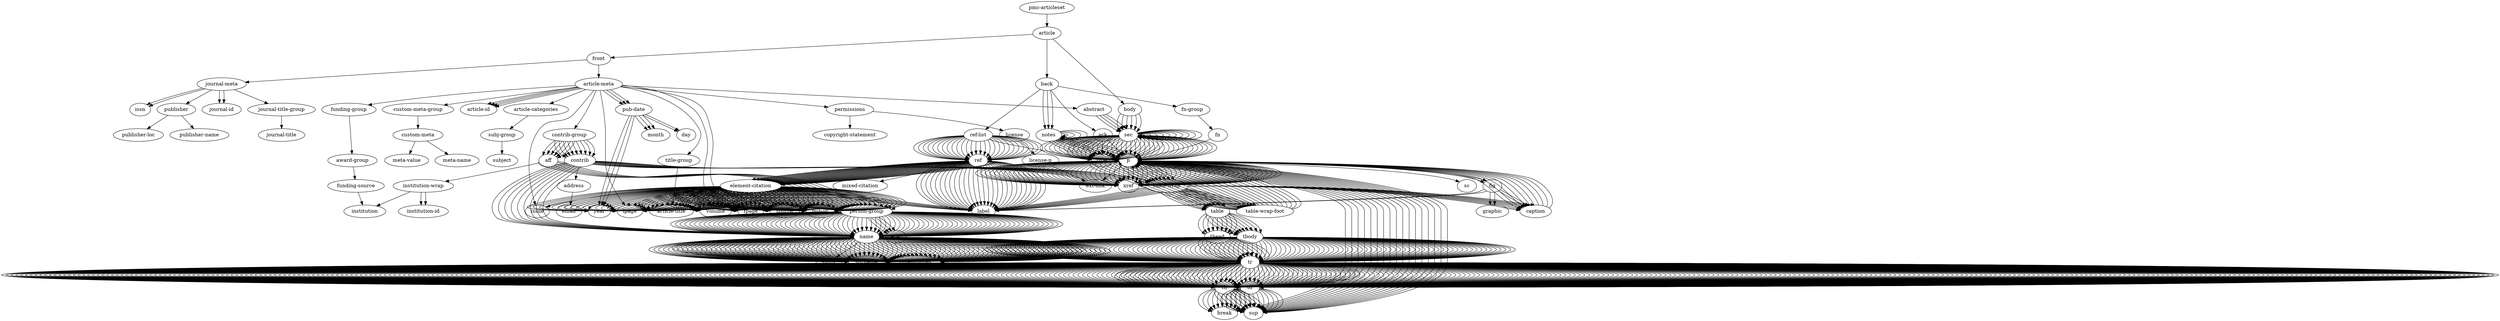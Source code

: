 digraph {
	"pmc-articleset" [label="pmc-articleset"]
	"pmc-articleset" -> article
	article [label=article]
	article -> front
	front [label=front]
	front -> "journal-meta"
	"journal-meta" [label="journal-meta"]
	"journal-meta" -> "journal-id"
	"journal-id" [label="journal-id"]
	"journal-meta" -> "journal-id"
	"journal-id" [label="journal-id"]
	"journal-meta" -> "journal-title-group"
	"journal-title-group" [label="journal-title-group"]
	"journal-title-group" -> "journal-title"
	"journal-title" [label="journal-title"]
	"journal-meta" -> issn
	issn [label=issn]
	"journal-meta" -> issn
	issn [label=issn]
	"journal-meta" -> publisher
	publisher [label=publisher]
	publisher -> "publisher-name"
	"publisher-name" [label="publisher-name"]
	publisher -> "publisher-loc"
	"publisher-loc" [label="publisher-loc"]
	front -> "article-meta"
	"article-meta" [label="article-meta"]
	"article-meta" -> "article-id"
	"article-id" [label="article-id"]
	"article-meta" -> "article-id"
	"article-id" [label="article-id"]
	"article-meta" -> "article-id"
	"article-id" [label="article-id"]
	"article-meta" -> "article-id"
	"article-id" [label="article-id"]
	"article-meta" -> "article-categories"
	"article-categories" [label="article-categories"]
	"article-categories" -> "subj-group"
	"subj-group" [label="subj-group"]
	"subj-group" -> subject
	subject [label=subject]
	"article-meta" -> "title-group"
	"title-group" [label="title-group"]
	"title-group" -> "article-title"
	"article-title" [label="article-title"]
	"article-meta" -> "contrib-group"
	"contrib-group" [label="contrib-group"]
	"contrib-group" -> contrib
	contrib [label=contrib]
	contrib -> name
	name [label=name]
	name -> surname
	surname [label=surname]
	name -> "given-names"
	"given-names" [label="given-names"]
	contrib -> address
	address [label=address]
	address -> email
	email [label=email]
	contrib -> xref
	xref [label=xref]
	contrib -> xref
	xref [label=xref]
	"contrib-group" -> contrib
	contrib [label=contrib]
	contrib -> name
	name [label=name]
	name -> surname
	surname [label=surname]
	name -> "given-names"
	"given-names" [label="given-names"]
	contrib -> xref
	xref [label=xref]
	"contrib-group" -> contrib
	contrib [label=contrib]
	contrib -> name
	name [label=name]
	name -> surname
	surname [label=surname]
	name -> "given-names"
	"given-names" [label="given-names"]
	contrib -> xref
	xref [label=xref]
	"contrib-group" -> contrib
	contrib [label=contrib]
	contrib -> name
	name [label=name]
	name -> surname
	surname [label=surname]
	name -> "given-names"
	"given-names" [label="given-names"]
	contrib -> xref
	xref [label=xref]
	"contrib-group" -> contrib
	contrib [label=contrib]
	contrib -> name
	name [label=name]
	name -> surname
	surname [label=surname]
	name -> "given-names"
	"given-names" [label="given-names"]
	contrib -> xref
	xref [label=xref]
	"contrib-group" -> contrib
	contrib [label=contrib]
	contrib -> name
	name [label=name]
	name -> surname
	surname [label=surname]
	name -> "given-names"
	"given-names" [label="given-names"]
	contrib -> xref
	xref [label=xref]
	"contrib-group" -> contrib
	contrib [label=contrib]
	contrib -> name
	name [label=name]
	name -> surname
	surname [label=surname]
	name -> "given-names"
	"given-names" [label="given-names"]
	contrib -> xref
	xref [label=xref]
	"contrib-group" -> contrib
	contrib [label=contrib]
	contrib -> name
	name [label=name]
	name -> surname
	surname [label=surname]
	name -> "given-names"
	"given-names" [label="given-names"]
	contrib -> xref
	xref [label=xref]
	"contrib-group" -> contrib
	contrib [label=contrib]
	contrib -> name
	name [label=name]
	name -> surname
	surname [label=surname]
	name -> "given-names"
	"given-names" [label="given-names"]
	contrib -> xref
	xref [label=xref]
	"contrib-group" -> aff
	aff [label=aff]
	aff -> label
	label [label=label]
	"contrib-group" -> aff
	aff [label=aff]
	aff -> label
	label [label=label]
	"contrib-group" -> aff
	aff [label=aff]
	aff -> label
	label [label=label]
	"contrib-group" -> aff
	aff [label=aff]
	aff -> label
	label [label=label]
	aff -> "institution-wrap"
	"institution-wrap" [label="institution-wrap"]
	"institution-wrap" -> "institution-id"
	"institution-id" [label="institution-id"]
	"institution-wrap" -> "institution-id"
	"institution-id" [label="institution-id"]
	"institution-wrap" -> institution
	institution [label=institution]
	"contrib-group" -> aff
	aff [label=aff]
	aff -> label
	label [label=label]
	"contrib-group" -> aff
	aff [label=aff]
	aff -> label
	label [label=label]
	"article-meta" -> "pub-date"
	"pub-date" [label="pub-date"]
	"pub-date" -> day
	day [label=day]
	"pub-date" -> month
	month [label=month]
	"pub-date" -> year
	year [label=year]
	"article-meta" -> "pub-date"
	"pub-date" [label="pub-date"]
	"pub-date" -> day
	day [label=day]
	"pub-date" -> month
	month [label=month]
	"pub-date" -> year
	year [label=year]
	"article-meta" -> "pub-date"
	"pub-date" [label="pub-date"]
	"pub-date" -> month
	month [label=month]
	"pub-date" -> year
	year [label=year]
	"article-meta" -> volume
	volume [label=volume]
	"article-meta" -> issue
	issue [label=issue]
	"article-meta" -> fpage
	fpage [label=fpage]
	"article-meta" -> lpage
	lpage [label=lpage]
	"article-meta" -> permissions
	permissions [label=permissions]
	permissions -> "copyright-statement"
	"copyright-statement" [label="copyright-statement"]
	permissions -> license
	license [label=license]
	license -> "license-p"
	"license-p" [label="license-p"]
	"license-p" -> "ext-link"
	"ext-link" [label="ext-link"]
	"article-meta" -> abstract
	abstract [label=abstract]
	abstract -> sec
	sec [label=sec]
	sec -> title
	title [label=title]
	sec -> p
	p [label=p]
	abstract -> sec
	sec [label=sec]
	sec -> title
	title [label=title]
	sec -> p
	p [label=p]
	abstract -> sec
	sec [label=sec]
	sec -> title
	title [label=title]
	sec -> p
	p [label=p]
	abstract -> sec
	sec [label=sec]
	sec -> title
	title [label=title]
	sec -> p
	p [label=p]
	"article-meta" -> "funding-group"
	"funding-group" [label="funding-group"]
	"funding-group" -> "award-group"
	"award-group" [label="award-group"]
	"award-group" -> "funding-source"
	"funding-source" [label="funding-source"]
	"funding-source" -> institution
	institution [label=institution]
	"article-meta" -> "custom-meta-group"
	"custom-meta-group" [label="custom-meta-group"]
	"custom-meta-group" -> "custom-meta"
	"custom-meta" [label="custom-meta"]
	"custom-meta" -> "meta-name"
	"meta-name" [label="meta-name"]
	"custom-meta" -> "meta-value"
	"meta-value" [label="meta-value"]
	article -> body
	body [label=body]
	body -> sec
	sec [label=sec]
	sec -> title
	title [label=title]
	sec -> p
	p [label=p]
	p -> "table-wrap"
	"table-wrap" [label="table-wrap"]
	"table-wrap" -> table
	table [label=table]
	table -> tbody
	tbody [label=tbody]
	tbody -> tr
	tr [label=tr]
	tr -> td
	td [label=td]
	tbody -> tr
	tr [label=tr]
	tr -> td
	td [label=td]
	tbody -> tr
	tr [label=tr]
	tr -> td
	td [label=td]
	body -> sec
	sec [label=sec]
	sec -> title
	title [label=title]
	sec -> p
	p [label=p]
	p -> xref
	xref [label=xref]
	p -> xref
	xref [label=xref]
	p -> xref
	xref [label=xref]
	p -> xref
	xref [label=xref]
	p -> xref
	xref [label=xref]
	p -> sc
	sc [label=sc]
	p -> xref
	xref [label=xref]
	p -> xref
	xref [label=xref]
	p -> xref
	xref [label=xref]
	p -> xref
	xref [label=xref]
	p -> xref
	xref [label=xref]
	p -> xref
	xref [label=xref]
	sec -> p
	p [label=p]
	p -> xref
	xref [label=xref]
	p -> xref
	xref [label=xref]
	p -> xref
	xref [label=xref]
	p -> xref
	xref [label=xref]
	p -> xref
	xref [label=xref]
	p -> xref
	xref [label=xref]
	p -> xref
	xref [label=xref]
	p -> xref
	xref [label=xref]
	p -> xref
	xref [label=xref]
	sec -> p
	p [label=p]
	p -> xref
	xref [label=xref]
	p -> xref
	xref [label=xref]
	body -> sec
	sec [label=sec]
	sec -> title
	title [label=title]
	sec -> sec
	sec [label=sec]
	sec -> title
	title [label=title]
	sec -> p
	p [label=p]
	sec -> p
	p [label=p]
	p -> sup
	sup [label=sup]
	sec -> p
	p [label=p]
	sec -> sec
	sec [label=sec]
	sec -> title
	title [label=title]
	sec -> p
	p [label=p]
	p -> xref
	xref [label=xref]
	sec -> p
	p [label=p]
	p -> xref
	xref [label=xref]
	sec -> p
	p [label=p]
	p -> xref
	xref [label=xref]
	sec -> p
	p [label=p]
	sec -> p
	p [label=p]
	p -> xref
	xref [label=xref]
	sec -> sec
	sec [label=sec]
	sec -> title
	title [label=title]
	sec -> p
	p [label=p]
	p -> sup
	sup [label=sup]
	p -> sup
	sup [label=sup]
	p -> sup
	sup [label=sup]
	p -> sup
	sup [label=sup]
	p -> sup
	sup [label=sup]
	p -> sup
	sup [label=sup]
	sec -> sec
	sec [label=sec]
	sec -> title
	title [label=title]
	sec -> p
	p [label=p]
	sec -> p
	p [label=p]
	sec -> p
	p [label=p]
	sec -> p
	p [label=p]
	body -> sec
	sec [label=sec]
	sec -> title
	title [label=title]
	sec -> sec
	sec [label=sec]
	sec -> title
	title [label=title]
	sec -> p
	p [label=p]
	p -> xref
	xref [label=xref]
	p -> "table-wrap"
	"table-wrap" [label="table-wrap"]
	"table-wrap" -> label
	label [label=label]
	"table-wrap" -> caption
	caption [label=caption]
	caption -> p
	p [label=p]
	"table-wrap" -> table
	table [label=table]
	table -> thead
	thead [label=thead]
	thead -> tr
	tr [label=tr]
	tr -> th
	th [label=th]
	tr -> th
	th [label=th]
	tr -> th
	th [label=th]
	tr -> th
	th [label=th]
	table -> tbody
	tbody [label=tbody]
	tbody -> tr
	tr [label=tr]
	tr -> td
	td [label=td]
	tr -> td
	td [label=td]
	tr -> td
	td [label=td]
	tr -> td
	td [label=td]
	tbody -> tr
	tr [label=tr]
	tr -> td
	td [label=td]
	tr -> td
	td [label=td]
	tr -> td
	td [label=td]
	tr -> td
	td [label=td]
	tbody -> tr
	tr [label=tr]
	tr -> td
	td [label=td]
	tr -> td
	td [label=td]
	tr -> td
	td [label=td]
	tr -> td
	td [label=td]
	tbody -> tr
	tr [label=tr]
	tr -> td
	td [label=td]
	tr -> td
	td [label=td]
	tr -> td
	td [label=td]
	tr -> td
	td [label=td]
	tbody -> tr
	tr [label=tr]
	tr -> td
	td [label=td]
	tbody -> tr
	tr [label=tr]
	tr -> td
	td [label=td]
	tr -> td
	td [label=td]
	tr -> td
	td [label=td]
	tr -> td
	td [label=td]
	tbody -> tr
	tr [label=tr]
	tr -> td
	td [label=td]
	tr -> td
	td [label=td]
	tr -> td
	td [label=td]
	tr -> td
	td [label=td]
	tbody -> tr
	tr [label=tr]
	tr -> td
	td [label=td]
	tr -> td
	td [label=td]
	tr -> td
	td [label=td]
	tr -> td
	td [label=td]
	tbody -> tr
	tr [label=tr]
	tr -> td
	td [label=td]
	tbody -> tr
	tr [label=tr]
	tr -> td
	td [label=td]
	tr -> td
	td [label=td]
	tr -> td
	td [label=td]
	tr -> td
	td [label=td]
	tbody -> tr
	tr [label=tr]
	tr -> td
	td [label=td]
	tr -> td
	td [label=td]
	tr -> td
	td [label=td]
	tr -> td
	td [label=td]
	tbody -> tr
	tr [label=tr]
	tr -> td
	td [label=td]
	tr -> td
	td [label=td]
	tr -> td
	td [label=td]
	tr -> td
	td [label=td]
	tbody -> tr
	tr [label=tr]
	tr -> td
	td [label=td]
	tr -> td
	td [label=td]
	tr -> td
	td [label=td]
	tr -> td
	td [label=td]
	tbody -> tr
	tr [label=tr]
	tr -> td
	td [label=td]
	td -> sup
	sup [label=sup]
	tr -> td
	td [label=td]
	tr -> td
	td [label=td]
	tr -> td
	td [label=td]
	"table-wrap" -> "table-wrap-foot"
	"table-wrap-foot" [label="table-wrap-foot"]
	"table-wrap-foot" -> p
	p [label=p]
	"table-wrap-foot" -> p
	p [label=p]
	sec -> sec
	sec [label=sec]
	sec -> title
	title [label=title]
	sec -> p
	p [label=p]
	p -> xref
	xref [label=xref]
	p -> xref
	xref [label=xref]
	p -> fig
	fig [label=fig]
	fig -> label
	label [label=label]
	fig -> caption
	caption [label=caption]
	caption -> p
	p [label=p]
	fig -> graphic
	graphic [label=graphic]
	p -> fig
	fig [label=fig]
	fig -> label
	label [label=label]
	fig -> caption
	caption [label=caption]
	caption -> p
	p [label=p]
	fig -> graphic
	graphic [label=graphic]
	sec -> sec
	sec [label=sec]
	sec -> title
	title [label=title]
	sec -> p
	p [label=p]
	p -> xref
	xref [label=xref]
	p -> xref
	xref [label=xref]
	p -> xref
	xref [label=xref]
	p -> xref
	xref [label=xref]
	p -> "table-wrap"
	"table-wrap" [label="table-wrap"]
	"table-wrap" -> label
	label [label=label]
	"table-wrap" -> caption
	caption [label=caption]
	caption -> p
	p [label=p]
	"table-wrap" -> table
	table [label=table]
	table -> thead
	thead [label=thead]
	thead -> tr
	tr [label=tr]
	tr -> th
	th [label=th]
	tr -> th
	th [label=th]
	th -> break
	break [label=break]
	tr -> th
	th [label=th]
	th -> break
	break [label=break]
	tr -> th
	th [label=th]
	th -> break
	break [label=break]
	table -> tbody
	tbody [label=tbody]
	tbody -> tr
	tr [label=tr]
	tr -> td
	td [label=td]
	tbody -> tr
	tr [label=tr]
	tr -> td
	td [label=td]
	tr -> td
	td [label=td]
	tr -> td
	td [label=td]
	tr -> td
	td [label=td]
	tbody -> tr
	tr [label=tr]
	tr -> td
	td [label=td]
	tr -> td
	td [label=td]
	tr -> td
	td [label=td]
	tr -> td
	td [label=td]
	tbody -> tr
	tr [label=tr]
	tr -> td
	td [label=td]
	tr -> td
	td [label=td]
	tr -> td
	td [label=td]
	tr -> td
	td [label=td]
	tbody -> tr
	tr [label=tr]
	tr -> td
	td [label=td]
	tr -> td
	td [label=td]
	tr -> td
	td [label=td]
	tr -> td
	td [label=td]
	tbody -> tr
	tr [label=tr]
	tr -> td
	td [label=td]
	tr -> td
	td [label=td]
	tr -> td
	td [label=td]
	tr -> td
	td [label=td]
	tbody -> tr
	tr [label=tr]
	tr -> td
	td [label=td]
	td -> sup
	sup [label=sup]
	tr -> td
	td [label=td]
	tr -> td
	td [label=td]
	tr -> td
	td [label=td]
	tbody -> tr
	tr [label=tr]
	tr -> td
	td [label=td]
	td -> sup
	sup [label=sup]
	tr -> td
	td [label=td]
	tr -> td
	td [label=td]
	tr -> td
	td [label=td]
	tbody -> tr
	tr [label=tr]
	tr -> td
	td [label=td]
	td -> sup
	sup [label=sup]
	tr -> td
	td [label=td]
	tr -> td
	td [label=td]
	tr -> td
	td [label=td]
	"table-wrap" -> table
	table [label=table]
	table -> thead
	thead [label=thead]
	thead -> tr
	tr [label=tr]
	tr -> th
	th [label=th]
	tr -> th
	th [label=th]
	th -> break
	break [label=break]
	th -> break
	break [label=break]
	tr -> th
	th [label=th]
	th -> break
	break [label=break]
	tr -> th
	th [label=th]
	th -> break
	break [label=break]
	table -> tbody
	tbody [label=tbody]
	tbody -> tr
	tr [label=tr]
	tr -> td
	td [label=td]
	tbody -> tr
	tr [label=tr]
	tr -> td
	td [label=td]
	tr -> td
	td [label=td]
	tr -> td
	td [label=td]
	tr -> td
	td [label=td]
	tbody -> tr
	tr [label=tr]
	tr -> td
	td [label=td]
	tr -> td
	td [label=td]
	tr -> td
	td [label=td]
	tr -> td
	td [label=td]
	td -> sup
	sup [label=sup]
	tbody -> tr
	tr [label=tr]
	tr -> td
	td [label=td]
	tr -> td
	td [label=td]
	tr -> td
	td [label=td]
	tr -> td
	td [label=td]
	td -> sup
	sup [label=sup]
	tbody -> tr
	tr [label=tr]
	tr -> td
	td [label=td]
	tr -> td
	td [label=td]
	tr -> td
	td [label=td]
	tr -> td
	td [label=td]
	td -> sup
	sup [label=sup]
	tbody -> tr
	tr [label=tr]
	tr -> td
	td [label=td]
	tr -> td
	td [label=td]
	tr -> td
	td [label=td]
	tr -> td
	td [label=td]
	tbody -> tr
	tr [label=tr]
	tr -> td
	td [label=td]
	td -> sup
	sup [label=sup]
	tr -> td
	td [label=td]
	tr -> td
	td [label=td]
	tr -> td
	td [label=td]
	tbody -> tr
	tr [label=tr]
	tr -> td
	td [label=td]
	td -> sup
	sup [label=sup]
	tr -> td
	td [label=td]
	tr -> td
	td [label=td]
	tr -> td
	td [label=td]
	td -> sup
	sup [label=sup]
	tbody -> tr
	tr [label=tr]
	tr -> td
	td [label=td]
	td -> sup
	sup [label=sup]
	tr -> td
	td [label=td]
	tr -> td
	td [label=td]
	tr -> td
	td [label=td]
	td -> sup
	sup [label=sup]
	"table-wrap" -> "table-wrap-foot"
	"table-wrap-foot" [label="table-wrap-foot"]
	"table-wrap-foot" -> p
	p [label=p]
	"table-wrap-foot" -> p
	p [label=p]
	"table-wrap-foot" -> p
	p [label=p]
	p -> sup
	sup [label=sup]
	"table-wrap-foot" -> p
	p [label=p]
	p -> sup
	sup [label=sup]
	"table-wrap-foot" -> p
	p [label=p]
	p -> sup
	sup [label=sup]
	p -> "table-wrap"
	"table-wrap" [label="table-wrap"]
	"table-wrap" -> label
	label [label=label]
	"table-wrap" -> caption
	caption [label=caption]
	caption -> p
	p [label=p]
	"table-wrap" -> table
	table [label=table]
	table -> thead
	thead [label=thead]
	thead -> tr
	tr [label=tr]
	tr -> th
	th [label=th]
	tr -> th
	th [label=th]
	tr -> th
	th [label=th]
	th -> sup
	sup [label=sup]
	tr -> th
	th [label=th]
	th -> sup
	sup [label=sup]
	thead -> tr
	tr [label=tr]
	tr -> th
	th [label=th]
	tr -> th
	th [label=th]
	th -> break
	break [label=break]
	table -> tbody
	tbody [label=tbody]
	tbody -> tr
	tr [label=tr]
	tr -> td
	td [label=td]
	tbody -> tr
	tr [label=tr]
	tr -> td
	td [label=td]
	tr -> td
	td [label=td]
	tr -> td
	td [label=td]
	tr -> td
	td [label=td]
	tr -> td
	td [label=td]
	tbody -> tr
	tr [label=tr]
	tr -> td
	td [label=td]
	tr -> td
	td [label=td]
	tr -> td
	td [label=td]
	tr -> td
	td [label=td]
	tr -> td
	td [label=td]
	tbody -> tr
	tr [label=tr]
	tr -> td
	td [label=td]
	tr -> td
	td [label=td]
	tr -> td
	td [label=td]
	tr -> td
	td [label=td]
	tr -> td
	td [label=td]
	tbody -> tr
	tr [label=tr]
	tr -> td
	td [label=td]
	tbody -> tr
	tr [label=tr]
	tr -> td
	td [label=td]
	tr -> td
	td [label=td]
	tr -> td
	td [label=td]
	tr -> td
	td [label=td]
	tr -> td
	td [label=td]
	tbody -> tr
	tr [label=tr]
	tr -> td
	td [label=td]
	tr -> td
	td [label=td]
	tr -> td
	td [label=td]
	tr -> td
	td [label=td]
	tr -> td
	td [label=td]
	tbody -> tr
	tr [label=tr]
	tr -> td
	td [label=td]
	tr -> td
	td [label=td]
	tr -> td
	td [label=td]
	tr -> td
	td [label=td]
	tr -> td
	td [label=td]
	"table-wrap" -> "table-wrap-foot"
	"table-wrap-foot" [label="table-wrap-foot"]
	"table-wrap-foot" -> p
	p [label=p]
	"table-wrap-foot" -> p
	p [label=p]
	p -> sup
	sup [label=sup]
	sec -> p
	p [label=p]
	p -> xref
	xref [label=xref]
	p -> xref
	xref [label=xref]
	p -> xref
	xref [label=xref]
	sec -> p
	p [label=p]
	p -> xref
	xref [label=xref]
	p -> xref
	xref [label=xref]
	p -> xref
	xref [label=xref]
	p -> xref
	xref [label=xref]
	p -> "table-wrap"
	"table-wrap" [label="table-wrap"]
	"table-wrap" -> label
	label [label=label]
	"table-wrap" -> caption
	caption [label=caption]
	caption -> p
	p [label=p]
	"table-wrap" -> table
	table [label=table]
	table -> thead
	thead [label=thead]
	thead -> tr
	tr [label=tr]
	tr -> th
	th [label=th]
	tr -> th
	th [label=th]
	tr -> th
	th [label=th]
	th -> sup
	sup [label=sup]
	tr -> th
	th [label=th]
	th -> sup
	sup [label=sup]
	thead -> tr
	tr [label=tr]
	tr -> th
	th [label=th]
	tr -> th
	th [label=th]
	table -> tbody
	tbody [label=tbody]
	tbody -> tr
	tr [label=tr]
	tr -> td
	td [label=td]
	tbody -> tr
	tr [label=tr]
	tr -> td
	td [label=td]
	tr -> td
	td [label=td]
	tr -> td
	td [label=td]
	tr -> td
	td [label=td]
	tr -> td
	td [label=td]
	tbody -> tr
	tr [label=tr]
	tr -> td
	td [label=td]
	tr -> td
	td [label=td]
	tr -> td
	td [label=td]
	tr -> td
	td [label=td]
	tr -> td
	td [label=td]
	tbody -> tr
	tr [label=tr]
	tr -> td
	td [label=td]
	tr -> td
	td [label=td]
	tr -> td
	td [label=td]
	tr -> td
	td [label=td]
	tr -> td
	td [label=td]
	tbody -> tr
	tr [label=tr]
	tr -> td
	td [label=td]
	tbody -> tr
	tr [label=tr]
	tr -> td
	td [label=td]
	tr -> td
	td [label=td]
	tr -> td
	td [label=td]
	tr -> td
	td [label=td]
	tr -> td
	td [label=td]
	tbody -> tr
	tr [label=tr]
	tr -> td
	td [label=td]
	tr -> td
	td [label=td]
	tr -> td
	td [label=td]
	tr -> td
	td [label=td]
	tr -> td
	td [label=td]
	tbody -> tr
	tr [label=tr]
	tr -> td
	td [label=td]
	tr -> td
	td [label=td]
	tr -> td
	td [label=td]
	tr -> td
	td [label=td]
	tr -> td
	td [label=td]
	"table-wrap" -> "table-wrap-foot"
	"table-wrap-foot" [label="table-wrap-foot"]
	"table-wrap-foot" -> p
	p [label=p]
	"table-wrap-foot" -> p
	p [label=p]
	p -> sup
	sup [label=sup]
	sec -> p
	p [label=p]
	p -> xref
	xref [label=xref]
	p -> xref
	xref [label=xref]
	p -> xref
	xref [label=xref]
	sec -> sec
	sec [label=sec]
	sec -> title
	title [label=title]
	sec -> p
	p [label=p]
	p -> xref
	xref [label=xref]
	p -> xref
	xref [label=xref]
	p -> xref
	xref [label=xref]
	p -> xref
	xref [label=xref]
	p -> "table-wrap"
	"table-wrap" [label="table-wrap"]
	"table-wrap" -> label
	label [label=label]
	"table-wrap" -> caption
	caption [label=caption]
	caption -> p
	p [label=p]
	"table-wrap" -> table
	table [label=table]
	table -> thead
	thead [label=thead]
	thead -> tr
	tr [label=tr]
	tr -> th
	th [label=th]
	tr -> th
	th [label=th]
	th -> break
	break [label=break]
	tr -> th
	th [label=th]
	th -> break
	break [label=break]
	th -> break
	break [label=break]
	tr -> th
	th [label=th]
	th -> break
	break [label=break]
	table -> tbody
	tbody [label=tbody]
	tbody -> tr
	tr [label=tr]
	tr -> td
	td [label=td]
	tbody -> tr
	tr [label=tr]
	tr -> td
	td [label=td]
	tr -> td
	td [label=td]
	tr -> td
	td [label=td]
	tr -> td
	td [label=td]
	td -> sup
	sup [label=sup]
	tbody -> tr
	tr [label=tr]
	tr -> td
	td [label=td]
	tr -> td
	td [label=td]
	tr -> td
	td [label=td]
	tr -> td
	td [label=td]
	tbody -> tr
	tr [label=tr]
	tr -> td
	td [label=td]
	tr -> td
	td [label=td]
	tr -> td
	td [label=td]
	tr -> td
	td [label=td]
	tbody -> tr
	tr [label=tr]
	tr -> td
	td [label=td]
	tr -> td
	td [label=td]
	tr -> td
	td [label=td]
	tr -> td
	td [label=td]
	tbody -> tr
	tr [label=tr]
	tr -> td
	td [label=td]
	tr -> td
	td [label=td]
	tr -> td
	td [label=td]
	tr -> td
	td [label=td]
	td -> sup
	sup [label=sup]
	tbody -> tr
	tr [label=tr]
	tr -> td
	td [label=td]
	tbody -> tr
	tr [label=tr]
	tr -> td
	td [label=td]
	tr -> td
	td [label=td]
	tr -> td
	td [label=td]
	tr -> td
	td [label=td]
	tbody -> tr
	tr [label=tr]
	tr -> td
	td [label=td]
	tr -> td
	td [label=td]
	tr -> td
	td [label=td]
	tr -> td
	td [label=td]
	tbody -> tr
	tr [label=tr]
	tr -> td
	td [label=td]
	tr -> td
	td [label=td]
	tr -> td
	td [label=td]
	tr -> td
	td [label=td]
	tbody -> tr
	tr [label=tr]
	tr -> td
	td [label=td]
	tr -> td
	td [label=td]
	tr -> td
	td [label=td]
	tr -> td
	td [label=td]
	tbody -> tr
	tr [label=tr]
	tr -> td
	td [label=td]
	tr -> td
	td [label=td]
	tr -> td
	td [label=td]
	tr -> td
	td [label=td]
	"table-wrap" -> "table-wrap-foot"
	"table-wrap-foot" [label="table-wrap-foot"]
	"table-wrap-foot" -> p
	p [label=p]
	"table-wrap-foot" -> p
	p [label=p]
	"table-wrap-foot" -> p
	p [label=p]
	p -> sup
	sup [label=sup]
	p -> "table-wrap"
	"table-wrap" [label="table-wrap"]
	"table-wrap" -> label
	label [label=label]
	"table-wrap" -> caption
	caption [label=caption]
	caption -> p
	p [label=p]
	"table-wrap" -> table
	table [label=table]
	table -> thead
	thead [label=thead]
	thead -> tr
	tr [label=tr]
	tr -> th
	th [label=th]
	tr -> th
	th [label=th]
	tr -> th
	th [label=th]
	th -> sup
	sup [label=sup]
	tr -> th
	th [label=th]
	th -> sup
	sup [label=sup]
	thead -> tr
	tr [label=tr]
	tr -> th
	th [label=th]
	tr -> th
	th [label=th]
	table -> tbody
	tbody [label=tbody]
	tbody -> tr
	tr [label=tr]
	tr -> td
	td [label=td]
	tbody -> tr
	tr [label=tr]
	tr -> td
	td [label=td]
	tbody -> tr
	tr [label=tr]
	tr -> td
	td [label=td]
	tr -> td
	td [label=td]
	tr -> td
	td [label=td]
	tr -> td
	td [label=td]
	tr -> td
	td [label=td]
	tbody -> tr
	tr [label=tr]
	tr -> td
	td [label=td]
	tr -> td
	td [label=td]
	tr -> td
	td [label=td]
	tr -> td
	td [label=td]
	tr -> td
	td [label=td]
	tbody -> tr
	tr [label=tr]
	tr -> td
	td [label=td]
	tr -> td
	td [label=td]
	tr -> td
	td [label=td]
	tr -> td
	td [label=td]
	tr -> td
	td [label=td]
	tbody -> tr
	tr [label=tr]
	tr -> td
	td [label=td]
	tbody -> tr
	tr [label=tr]
	tr -> td
	td [label=td]
	tr -> td
	td [label=td]
	tr -> td
	td [label=td]
	tr -> td
	td [label=td]
	tr -> td
	td [label=td]
	tbody -> tr
	tr [label=tr]
	tr -> td
	td [label=td]
	tr -> td
	td [label=td]
	tr -> td
	td [label=td]
	tr -> td
	td [label=td]
	tr -> td
	td [label=td]
	tbody -> tr
	tr [label=tr]
	tr -> td
	td [label=td]
	tr -> td
	td [label=td]
	tr -> td
	td [label=td]
	tr -> td
	td [label=td]
	tr -> td
	td [label=td]
	tbody -> tr
	tr [label=tr]
	tr -> td
	td [label=td]
	tbody -> tr
	tr [label=tr]
	tr -> td
	td [label=td]
	tbody -> tr
	tr [label=tr]
	tr -> td
	td [label=td]
	tr -> td
	td [label=td]
	tr -> td
	td [label=td]
	tr -> td
	td [label=td]
	tr -> td
	td [label=td]
	tbody -> tr
	tr [label=tr]
	tr -> td
	td [label=td]
	tr -> td
	td [label=td]
	tr -> td
	td [label=td]
	tr -> td
	td [label=td]
	tr -> td
	td [label=td]
	tbody -> tr
	tr [label=tr]
	tr -> td
	td [label=td]
	tr -> td
	td [label=td]
	tr -> td
	td [label=td]
	tr -> td
	td [label=td]
	tr -> td
	td [label=td]
	tbody -> tr
	tr [label=tr]
	tr -> td
	td [label=td]
	tbody -> tr
	tr [label=tr]
	tr -> td
	td [label=td]
	tr -> td
	td [label=td]
	tr -> td
	td [label=td]
	tr -> td
	td [label=td]
	tr -> td
	td [label=td]
	tbody -> tr
	tr [label=tr]
	tr -> td
	td [label=td]
	tr -> td
	td [label=td]
	tr -> td
	td [label=td]
	tr -> td
	td [label=td]
	tr -> td
	td [label=td]
	tbody -> tr
	tr [label=tr]
	tr -> td
	td [label=td]
	tr -> td
	td [label=td]
	tr -> td
	td [label=td]
	tr -> td
	td [label=td]
	tr -> td
	td [label=td]
	"table-wrap" -> "table-wrap-foot"
	"table-wrap-foot" [label="table-wrap-foot"]
	"table-wrap-foot" -> p
	p [label=p]
	"table-wrap-foot" -> p
	p [label=p]
	p -> sup
	sup [label=sup]
	sec -> p
	p [label=p]
	p -> xref
	xref [label=xref]
	p -> xref
	xref [label=xref]
	p -> xref
	xref [label=xref]
	sec -> sec
	sec [label=sec]
	sec -> title
	title [label=title]
	sec -> p
	p [label=p]
	p -> xref
	xref [label=xref]
	p -> "table-wrap"
	"table-wrap" [label="table-wrap"]
	"table-wrap" -> label
	label [label=label]
	"table-wrap" -> caption
	caption [label=caption]
	caption -> p
	p [label=p]
	"table-wrap" -> table
	table [label=table]
	table -> thead
	thead [label=thead]
	thead -> tr
	tr [label=tr]
	tr -> th
	th [label=th]
	tr -> th
	th [label=th]
	thead -> tr
	tr [label=tr]
	tr -> th
	th [label=th]
	th -> sup
	sup [label=sup]
	tr -> th
	th [label=th]
	th -> sup
	sup [label=sup]
	tr -> th
	th [label=th]
	th -> sup
	sup [label=sup]
	table -> tbody
	tbody [label=tbody]
	tbody -> tr
	tr [label=tr]
	tr -> td
	td [label=td]
	tbody -> tr
	tr [label=tr]
	tr -> td
	td [label=td]
	tr -> td
	td [label=td]
	tr -> td
	td [label=td]
	tr -> td
	td [label=td]
	tbody -> tr
	tr [label=tr]
	tr -> td
	td [label=td]
	tr -> td
	td [label=td]
	tr -> td
	td [label=td]
	tr -> td
	td [label=td]
	tbody -> tr
	tr [label=tr]
	tr -> td
	td [label=td]
	tr -> td
	td [label=td]
	tr -> td
	td [label=td]
	tr -> td
	td [label=td]
	tbody -> tr
	tr [label=tr]
	tr -> td
	td [label=td]
	tr -> td
	td [label=td]
	tr -> td
	td [label=td]
	tr -> td
	td [label=td]
	tbody -> tr
	tr [label=tr]
	tr -> td
	td [label=td]
	tr -> td
	td [label=td]
	tr -> td
	td [label=td]
	tr -> td
	td [label=td]
	tbody -> tr
	tr [label=tr]
	tr -> td
	td [label=td]
	tbody -> tr
	tr [label=tr]
	tr -> td
	td [label=td]
	tr -> td
	td [label=td]
	tr -> td
	td [label=td]
	tr -> td
	td [label=td]
	tbody -> tr
	tr [label=tr]
	tr -> td
	td [label=td]
	tr -> td
	td [label=td]
	tr -> td
	td [label=td]
	tr -> td
	td [label=td]
	tbody -> tr
	tr [label=tr]
	tr -> td
	td [label=td]
	tr -> td
	td [label=td]
	tr -> td
	td [label=td]
	tr -> td
	td [label=td]
	tbody -> tr
	tr [label=tr]
	tr -> td
	td [label=td]
	tr -> td
	td [label=td]
	tr -> td
	td [label=td]
	tr -> td
	td [label=td]
	tbody -> tr
	tr [label=tr]
	tr -> td
	td [label=td]
	tr -> td
	td [label=td]
	tr -> td
	td [label=td]
	tr -> td
	td [label=td]
	"table-wrap" -> "table-wrap-foot"
	"table-wrap-foot" [label="table-wrap-foot"]
	"table-wrap-foot" -> p
	p [label=p]
	"table-wrap-foot" -> p
	p [label=p]
	"table-wrap-foot" -> p
	p [label=p]
	p -> sup
	sup [label=sup]
	"table-wrap-foot" -> p
	p [label=p]
	p -> sup
	sup [label=sup]
	"table-wrap-foot" -> p
	p [label=p]
	p -> sup
	sup [label=sup]
	sec -> p
	p [label=p]
	p -> xref
	xref [label=xref]
	p -> xref
	xref [label=xref]
	sec -> sec
	sec [label=sec]
	sec -> title
	title [label=title]
	sec -> p
	p [label=p]
	p -> xref
	xref [label=xref]
	p -> "table-wrap"
	"table-wrap" [label="table-wrap"]
	"table-wrap" -> label
	label [label=label]
	"table-wrap" -> caption
	caption [label=caption]
	caption -> p
	p [label=p]
	"table-wrap" -> table
	table [label=table]
	table -> thead
	thead [label=thead]
	thead -> tr
	tr [label=tr]
	tr -> th
	th [label=th]
	tr -> th
	th [label=th]
	tr -> th
	th [label=th]
	tr -> th
	th [label=th]
	thead -> tr
	tr [label=tr]
	tr -> th
	th [label=th]
	tr -> th
	th [label=th]
	tr -> th
	th [label=th]
	tr -> th
	th [label=th]
	tr -> th
	th [label=th]
	tr -> th
	th [label=th]
	tr -> th
	th [label=th]
	tr -> th
	th [label=th]
	tr -> th
	th [label=th]
	table -> tbody
	tbody [label=tbody]
	tbody -> tr
	tr [label=tr]
	tr -> td
	td [label=td]
	tr -> td
	td [label=td]
	tr -> td
	td [label=td]
	tr -> td
	td [label=td]
	tr -> td
	td [label=td]
	tr -> td
	td [label=td]
	tr -> td
	td [label=td]
	tr -> td
	td [label=td]
	tr -> td
	td [label=td]
	tr -> td
	td [label=td]
	tbody -> tr
	tr [label=tr]
	tr -> td
	td [label=td]
	tr -> td
	td [label=td]
	tr -> td
	td [label=td]
	tr -> td
	td [label=td]
	tr -> td
	td [label=td]
	tr -> td
	td [label=td]
	tr -> td
	td [label=td]
	tr -> td
	td [label=td]
	tr -> td
	td [label=td]
	tr -> td
	td [label=td]
	tbody -> tr
	tr [label=tr]
	tr -> td
	td [label=td]
	tr -> td
	td [label=td]
	tr -> td
	td [label=td]
	tr -> td
	td [label=td]
	tr -> td
	td [label=td]
	tr -> td
	td [label=td]
	tr -> td
	td [label=td]
	tr -> td
	td [label=td]
	tr -> td
	td [label=td]
	tr -> td
	td [label=td]
	tbody -> tr
	tr [label=tr]
	tr -> td
	td [label=td]
	tr -> td
	td [label=td]
	tr -> td
	td [label=td]
	tr -> td
	td [label=td]
	tr -> td
	td [label=td]
	tr -> td
	td [label=td]
	tr -> td
	td [label=td]
	tr -> td
	td [label=td]
	tr -> td
	td [label=td]
	tr -> td
	td [label=td]
	tbody -> tr
	tr [label=tr]
	tr -> td
	td [label=td]
	tr -> td
	td [label=td]
	tr -> td
	td [label=td]
	tr -> td
	td [label=td]
	tr -> td
	td [label=td]
	tr -> td
	td [label=td]
	tr -> td
	td [label=td]
	tr -> td
	td [label=td]
	tr -> td
	td [label=td]
	tr -> td
	td [label=td]
	tbody -> tr
	tr [label=tr]
	tr -> td
	td [label=td]
	tr -> td
	td [label=td]
	tr -> td
	td [label=td]
	tr -> td
	td [label=td]
	tr -> td
	td [label=td]
	tr -> td
	td [label=td]
	tr -> td
	td [label=td]
	tr -> td
	td [label=td]
	tr -> td
	td [label=td]
	tr -> td
	td [label=td]
	tbody -> tr
	tr [label=tr]
	tr -> td
	td [label=td]
	tr -> td
	td [label=td]
	tr -> td
	td [label=td]
	tr -> td
	td [label=td]
	tr -> td
	td [label=td]
	tr -> td
	td [label=td]
	tr -> td
	td [label=td]
	tr -> td
	td [label=td]
	tr -> td
	td [label=td]
	tr -> td
	td [label=td]
	tbody -> tr
	tr [label=tr]
	tr -> td
	td [label=td]
	tr -> td
	td [label=td]
	tr -> td
	td [label=td]
	tr -> td
	td [label=td]
	tr -> td
	td [label=td]
	tr -> td
	td [label=td]
	tr -> td
	td [label=td]
	tr -> td
	td [label=td]
	tr -> td
	td [label=td]
	tr -> td
	td [label=td]
	tbody -> tr
	tr [label=tr]
	tr -> td
	td [label=td]
	tr -> td
	td [label=td]
	tr -> td
	td [label=td]
	tr -> td
	td [label=td]
	tr -> td
	td [label=td]
	tr -> td
	td [label=td]
	tr -> td
	td [label=td]
	tr -> td
	td [label=td]
	tr -> td
	td [label=td]
	tr -> td
	td [label=td]
	tbody -> tr
	tr [label=tr]
	tr -> td
	td [label=td]
	tr -> td
	td [label=td]
	tr -> td
	td [label=td]
	tr -> td
	td [label=td]
	tr -> td
	td [label=td]
	tr -> td
	td [label=td]
	tr -> td
	td [label=td]
	tr -> td
	td [label=td]
	tr -> td
	td [label=td]
	tr -> td
	td [label=td]
	tbody -> tr
	tr [label=tr]
	tr -> td
	td [label=td]
	tr -> td
	td [label=td]
	tr -> td
	td [label=td]
	tr -> td
	td [label=td]
	tr -> td
	td [label=td]
	tr -> td
	td [label=td]
	tr -> td
	td [label=td]
	tr -> td
	td [label=td]
	tr -> td
	td [label=td]
	tr -> td
	td [label=td]
	tbody -> tr
	tr [label=tr]
	tr -> td
	td [label=td]
	tr -> td
	td [label=td]
	tr -> td
	td [label=td]
	tr -> td
	td [label=td]
	tr -> td
	td [label=td]
	tr -> td
	td [label=td]
	tr -> td
	td [label=td]
	tr -> td
	td [label=td]
	tr -> td
	td [label=td]
	tr -> td
	td [label=td]
	tbody -> tr
	tr [label=tr]
	tr -> td
	td [label=td]
	tr -> td
	td [label=td]
	tr -> td
	td [label=td]
	tr -> td
	td [label=td]
	tr -> td
	td [label=td]
	tr -> td
	td [label=td]
	tr -> td
	td [label=td]
	tr -> td
	td [label=td]
	tr -> td
	td [label=td]
	tr -> td
	td [label=td]
	tbody -> tr
	tr [label=tr]
	tr -> td
	td [label=td]
	tr -> td
	td [label=td]
	tr -> td
	td [label=td]
	tr -> td
	td [label=td]
	tr -> td
	td [label=td]
	tr -> td
	td [label=td]
	tr -> td
	td [label=td]
	tr -> td
	td [label=td]
	tr -> td
	td [label=td]
	tr -> td
	td [label=td]
	tbody -> tr
	tr [label=tr]
	tr -> td
	td [label=td]
	tr -> td
	td [label=td]
	tr -> td
	td [label=td]
	tr -> td
	td [label=td]
	tr -> td
	td [label=td]
	tr -> td
	td [label=td]
	tr -> td
	td [label=td]
	tr -> td
	td [label=td]
	tr -> td
	td [label=td]
	tr -> td
	td [label=td]
	tbody -> tr
	tr [label=tr]
	tr -> td
	td [label=td]
	tr -> td
	td [label=td]
	tr -> td
	td [label=td]
	tr -> td
	td [label=td]
	tr -> td
	td [label=td]
	tr -> td
	td [label=td]
	tr -> td
	td [label=td]
	tr -> td
	td [label=td]
	tr -> td
	td [label=td]
	tr -> td
	td [label=td]
	tbody -> tr
	tr [label=tr]
	tr -> td
	td [label=td]
	tr -> td
	td [label=td]
	tr -> td
	td [label=td]
	tr -> td
	td [label=td]
	tr -> td
	td [label=td]
	tr -> td
	td [label=td]
	tr -> td
	td [label=td]
	tr -> td
	td [label=td]
	tr -> td
	td [label=td]
	tr -> td
	td [label=td]
	tbody -> tr
	tr [label=tr]
	tr -> td
	td [label=td]
	tr -> td
	td [label=td]
	tr -> td
	td [label=td]
	tr -> td
	td [label=td]
	tr -> td
	td [label=td]
	tr -> td
	td [label=td]
	tr -> td
	td [label=td]
	tr -> td
	td [label=td]
	tr -> td
	td [label=td]
	tr -> td
	td [label=td]
	tbody -> tr
	tr [label=tr]
	tr -> td
	td [label=td]
	tr -> td
	td [label=td]
	tr -> td
	td [label=td]
	tr -> td
	td [label=td]
	tr -> td
	td [label=td]
	tr -> td
	td [label=td]
	tr -> td
	td [label=td]
	tr -> td
	td [label=td]
	tr -> td
	td [label=td]
	tr -> td
	td [label=td]
	"table-wrap" -> "table-wrap-foot"
	"table-wrap-foot" [label="table-wrap-foot"]
	"table-wrap-foot" -> p
	p [label=p]
	body -> sec
	sec [label=sec]
	sec -> title
	title [label=title]
	sec -> p
	p [label=p]
	sec -> p
	p [label=p]
	p -> xref
	xref [label=xref]
	p -> xref
	xref [label=xref]
	p -> xref
	xref [label=xref]
	sec -> p
	p [label=p]
	p -> xref
	xref [label=xref]
	p -> xref
	xref [label=xref]
	p -> xref
	xref [label=xref]
	p -> xref
	xref [label=xref]
	p -> xref
	xref [label=xref]
	sec -> p
	p [label=p]
	sec -> p
	p [label=p]
	p -> xref
	xref [label=xref]
	p -> xref
	xref [label=xref]
	p -> xref
	xref [label=xref]
	body -> sec
	sec [label=sec]
	sec -> title
	title [label=title]
	sec -> p
	p [label=p]
	article -> back
	back [label=back]
	back -> "fn-group"
	"fn-group" [label="fn-group"]
	"fn-group" -> fn
	fn [label=fn]
	fn -> p
	p [label=p]
	back -> ack
	ack [label=ack]
	ack -> title
	title [label=title]
	ack -> p
	p [label=p]
	back -> notes
	notes [label=notes]
	notes -> title
	title [label=title]
	notes -> p
	p [label=p]
	back -> notes
	notes [label=notes]
	notes -> title
	title [label=title]
	notes -> p
	p [label=p]
	p -> "ext-link"
	"ext-link" [label="ext-link"]
	back -> notes
	notes [label=notes]
	notes -> title
	title [label=title]
	notes -> notes
	notes [label=notes]
	notes -> title
	title [label=title]
	notes -> p
	p [label=p]
	notes -> notes
	notes [label=notes]
	notes -> title
	title [label=title]
	notes -> p
	p [label=p]
	notes -> notes
	notes [label=notes]
	notes -> title
	title [label=title]
	notes -> p
	p [label=p]
	notes -> notes
	notes [label=notes]
	notes -> title
	title [label=title]
	notes -> p
	p [label=p]
	back -> "ref-list"
	"ref-list" [label="ref-list"]
	"ref-list" -> title
	title [label=title]
	"ref-list" -> ref
	ref [label=ref]
	ref -> label
	label [label=label]
	ref -> "element-citation"
	"element-citation" [label="element-citation"]
	"element-citation" -> "person-group"
	"person-group" [label="person-group"]
	"person-group" -> name
	name [label=name]
	name -> surname
	surname [label=surname]
	name -> "given-names"
	"given-names" [label="given-names"]
	"element-citation" -> "article-title"
	"article-title" [label="article-title"]
	"element-citation" -> source
	source [label=source]
	"element-citation" -> year
	year [label=year]
	"element-citation" -> volume
	volume [label=volume]
	"element-citation" -> fpage
	fpage [label=fpage]
	"ref-list" -> ref
	ref [label=ref]
	ref -> label
	label [label=label]
	ref -> "element-citation"
	"element-citation" [label="element-citation"]
	"element-citation" -> "person-group"
	"person-group" [label="person-group"]
	"person-group" -> name
	name [label=name]
	name -> surname
	surname [label=surname]
	name -> "given-names"
	"given-names" [label="given-names"]
	"person-group" -> name
	name [label=name]
	name -> surname
	surname [label=surname]
	name -> "given-names"
	"given-names" [label="given-names"]
	"person-group" -> name
	name [label=name]
	name -> surname
	surname [label=surname]
	name -> "given-names"
	"given-names" [label="given-names"]
	"person-group" -> name
	name [label=name]
	name -> surname
	surname [label=surname]
	name -> "given-names"
	"given-names" [label="given-names"]
	"element-citation" -> "article-title"
	"article-title" [label="article-title"]
	"element-citation" -> source
	source [label=source]
	"element-citation" -> year
	year [label=year]
	"element-citation" -> volume
	volume [label=volume]
	"element-citation" -> fpage
	fpage [label=fpage]
	"element-citation" -> lpage
	lpage [label=lpage]
	"element-citation" -> "pub-id"
	"pub-id" [label="pub-id"]
	"element-citation" -> "pub-id"
	"pub-id" [label="pub-id"]
	"ref-list" -> ref
	ref [label=ref]
	ref -> label
	label [label=label]
	ref -> "mixed-citation"
	"mixed-citation" [label="mixed-citation"]
	"ref-list" -> ref
	ref [label=ref]
	ref -> label
	label [label=label]
	ref -> "element-citation"
	"element-citation" [label="element-citation"]
	"element-citation" -> "person-group"
	"person-group" [label="person-group"]
	"person-group" -> name
	name [label=name]
	name -> surname
	surname [label=surname]
	name -> "given-names"
	"given-names" [label="given-names"]
	"person-group" -> name
	name [label=name]
	name -> surname
	surname [label=surname]
	name -> "given-names"
	"given-names" [label="given-names"]
	"person-group" -> name
	name [label=name]
	name -> surname
	surname [label=surname]
	name -> "given-names"
	"given-names" [label="given-names"]
	"person-group" -> name
	name [label=name]
	name -> surname
	surname [label=surname]
	name -> "given-names"
	"given-names" [label="given-names"]
	"element-citation" -> "article-title"
	"article-title" [label="article-title"]
	"element-citation" -> source
	source [label=source]
	"element-citation" -> year
	year [label=year]
	"element-citation" -> volume
	volume [label=volume]
	"element-citation" -> fpage
	fpage [label=fpage]
	"element-citation" -> lpage
	lpage [label=lpage]
	"element-citation" -> "pub-id"
	"pub-id" [label="pub-id"]
	"element-citation" -> "pub-id"
	"pub-id" [label="pub-id"]
	"ref-list" -> ref
	ref [label=ref]
	ref -> label
	label [label=label]
	ref -> "element-citation"
	"element-citation" [label="element-citation"]
	"element-citation" -> "person-group"
	"person-group" [label="person-group"]
	"person-group" -> name
	name [label=name]
	name -> surname
	surname [label=surname]
	name -> "given-names"
	"given-names" [label="given-names"]
	"person-group" -> name
	name [label=name]
	name -> surname
	surname [label=surname]
	name -> "given-names"
	"given-names" [label="given-names"]
	"element-citation" -> "article-title"
	"article-title" [label="article-title"]
	"element-citation" -> source
	source [label=source]
	"element-citation" -> year
	year [label=year]
	"element-citation" -> volume
	volume [label=volume]
	"element-citation" -> fpage
	fpage [label=fpage]
	"element-citation" -> lpage
	lpage [label=lpage]
	"element-citation" -> "pub-id"
	"pub-id" [label="pub-id"]
	"element-citation" -> "pub-id"
	"pub-id" [label="pub-id"]
	"ref-list" -> ref
	ref [label=ref]
	ref -> label
	label [label=label]
	ref -> "element-citation"
	"element-citation" [label="element-citation"]
	"element-citation" -> "person-group"
	"person-group" [label="person-group"]
	"person-group" -> name
	name [label=name]
	name -> surname
	surname [label=surname]
	name -> "given-names"
	"given-names" [label="given-names"]
	"person-group" -> name
	name [label=name]
	name -> surname
	surname [label=surname]
	name -> "given-names"
	"given-names" [label="given-names"]
	"person-group" -> name
	name [label=name]
	name -> surname
	surname [label=surname]
	name -> "given-names"
	"given-names" [label="given-names"]
	"person-group" -> name
	name [label=name]
	name -> surname
	surname [label=surname]
	name -> "given-names"
	"given-names" [label="given-names"]
	"element-citation" -> "article-title"
	"article-title" [label="article-title"]
	"element-citation" -> source
	source [label=source]
	"element-citation" -> year
	year [label=year]
	"element-citation" -> volume
	volume [label=volume]
	"element-citation" -> fpage
	fpage [label=fpage]
	"element-citation" -> "pub-id"
	"pub-id" [label="pub-id"]
	"element-citation" -> "pub-id"
	"pub-id" [label="pub-id"]
	"ref-list" -> ref
	ref [label=ref]
	ref -> label
	label [label=label]
	ref -> "element-citation"
	"element-citation" [label="element-citation"]
	"element-citation" -> "person-group"
	"person-group" [label="person-group"]
	"person-group" -> name
	name [label=name]
	name -> surname
	surname [label=surname]
	name -> "given-names"
	"given-names" [label="given-names"]
	"element-citation" -> "article-title"
	"article-title" [label="article-title"]
	"element-citation" -> source
	source [label=source]
	"element-citation" -> year
	year [label=year]
	"element-citation" -> volume
	volume [label=volume]
	"element-citation" -> fpage
	fpage [label=fpage]
	"element-citation" -> lpage
	lpage [label=lpage]
	"element-citation" -> "pub-id"
	"pub-id" [label="pub-id"]
	"element-citation" -> "pub-id"
	"pub-id" [label="pub-id"]
	"ref-list" -> ref
	ref [label=ref]
	ref -> label
	label [label=label]
	ref -> "element-citation"
	"element-citation" [label="element-citation"]
	"element-citation" -> "person-group"
	"person-group" [label="person-group"]
	"person-group" -> name
	name [label=name]
	name -> surname
	surname [label=surname]
	name -> "given-names"
	"given-names" [label="given-names"]
	"person-group" -> name
	name [label=name]
	name -> surname
	surname [label=surname]
	name -> "given-names"
	"given-names" [label="given-names"]
	"person-group" -> name
	name [label=name]
	name -> surname
	surname [label=surname]
	name -> "given-names"
	"given-names" [label="given-names"]
	"person-group" -> name
	name [label=name]
	name -> surname
	surname [label=surname]
	name -> "given-names"
	"given-names" [label="given-names"]
	"person-group" -> name
	name [label=name]
	name -> surname
	surname [label=surname]
	name -> "given-names"
	"given-names" [label="given-names"]
	"person-group" -> name
	name [label=name]
	name -> surname
	surname [label=surname]
	name -> "given-names"
	"given-names" [label="given-names"]
	"element-citation" -> "article-title"
	"article-title" [label="article-title"]
	"element-citation" -> source
	source [label=source]
	"element-citation" -> year
	year [label=year]
	"element-citation" -> volume
	volume [label=volume]
	"element-citation" -> fpage
	fpage [label=fpage]
	"element-citation" -> lpage
	lpage [label=lpage]
	"element-citation" -> "pub-id"
	"pub-id" [label="pub-id"]
	"element-citation" -> "pub-id"
	"pub-id" [label="pub-id"]
	"ref-list" -> ref
	ref [label=ref]
	ref -> label
	label [label=label]
	ref -> "element-citation"
	"element-citation" [label="element-citation"]
	"element-citation" -> "person-group"
	"person-group" [label="person-group"]
	"person-group" -> name
	name [label=name]
	name -> surname
	surname [label=surname]
	name -> "given-names"
	"given-names" [label="given-names"]
	"person-group" -> name
	name [label=name]
	name -> surname
	surname [label=surname]
	name -> "given-names"
	"given-names" [label="given-names"]
	"person-group" -> name
	name [label=name]
	name -> surname
	surname [label=surname]
	name -> "given-names"
	"given-names" [label="given-names"]
	"element-citation" -> "article-title"
	"article-title" [label="article-title"]
	"element-citation" -> source
	source [label=source]
	"element-citation" -> year
	year [label=year]
	"element-citation" -> volume
	volume [label=volume]
	"element-citation" -> fpage
	fpage [label=fpage]
	"element-citation" -> lpage
	lpage [label=lpage]
	"element-citation" -> "pub-id"
	"pub-id" [label="pub-id"]
	"element-citation" -> "pub-id"
	"pub-id" [label="pub-id"]
	"ref-list" -> ref
	ref [label=ref]
	ref -> label
	label [label=label]
	ref -> "element-citation"
	"element-citation" [label="element-citation"]
	"element-citation" -> "person-group"
	"person-group" [label="person-group"]
	"person-group" -> name
	name [label=name]
	name -> surname
	surname [label=surname]
	name -> "given-names"
	"given-names" [label="given-names"]
	"person-group" -> name
	name [label=name]
	name -> surname
	surname [label=surname]
	name -> "given-names"
	"given-names" [label="given-names"]
	"person-group" -> name
	name [label=name]
	name -> surname
	surname [label=surname]
	name -> "given-names"
	"given-names" [label="given-names"]
	"element-citation" -> "article-title"
	"article-title" [label="article-title"]
	"element-citation" -> source
	source [label=source]
	"element-citation" -> year
	year [label=year]
	"element-citation" -> volume
	volume [label=volume]
	"element-citation" -> fpage
	fpage [label=fpage]
	"element-citation" -> lpage
	lpage [label=lpage]
	"element-citation" -> "pub-id"
	"pub-id" [label="pub-id"]
	"ref-list" -> ref
	ref [label=ref]
	ref -> label
	label [label=label]
	ref -> "element-citation"
	"element-citation" [label="element-citation"]
	"element-citation" -> "person-group"
	"person-group" [label="person-group"]
	"person-group" -> name
	name [label=name]
	name -> surname
	surname [label=surname]
	name -> "given-names"
	"given-names" [label="given-names"]
	"person-group" -> name
	name [label=name]
	name -> surname
	surname [label=surname]
	name -> "given-names"
	"given-names" [label="given-names"]
	"element-citation" -> "article-title"
	"article-title" [label="article-title"]
	"element-citation" -> source
	source [label=source]
	"element-citation" -> year
	year [label=year]
	"element-citation" -> volume
	volume [label=volume]
	"element-citation" -> fpage
	fpage [label=fpage]
	"element-citation" -> lpage
	lpage [label=lpage]
	"element-citation" -> "pub-id"
	"pub-id" [label="pub-id"]
	"element-citation" -> "pub-id"
	"pub-id" [label="pub-id"]
	"ref-list" -> ref
	ref [label=ref]
	ref -> label
	label [label=label]
	ref -> "element-citation"
	"element-citation" [label="element-citation"]
	"element-citation" -> "person-group"
	"person-group" [label="person-group"]
	"person-group" -> name
	name [label=name]
	name -> surname
	surname [label=surname]
	name -> "given-names"
	"given-names" [label="given-names"]
	"element-citation" -> "article-title"
	"article-title" [label="article-title"]
	"element-citation" -> source
	source [label=source]
	"element-citation" -> year
	year [label=year]
	"element-citation" -> volume
	volume [label=volume]
	"element-citation" -> fpage
	fpage [label=fpage]
	"element-citation" -> lpage
	lpage [label=lpage]
	"element-citation" -> "pub-id"
	"pub-id" [label="pub-id"]
	"element-citation" -> "pub-id"
	"pub-id" [label="pub-id"]
	"ref-list" -> ref
	ref [label=ref]
	ref -> label
	label [label=label]
	ref -> "element-citation"
	"element-citation" [label="element-citation"]
	"element-citation" -> "person-group"
	"person-group" [label="person-group"]
	"person-group" -> name
	name [label=name]
	name -> surname
	surname [label=surname]
	name -> "given-names"
	"given-names" [label="given-names"]
	"person-group" -> name
	name [label=name]
	name -> surname
	surname [label=surname]
	name -> "given-names"
	"given-names" [label="given-names"]
	"person-group" -> name
	name [label=name]
	name -> surname
	surname [label=surname]
	name -> "given-names"
	"given-names" [label="given-names"]
	"person-group" -> name
	name [label=name]
	name -> surname
	surname [label=surname]
	name -> "given-names"
	"given-names" [label="given-names"]
	"element-citation" -> "article-title"
	"article-title" [label="article-title"]
	"element-citation" -> source
	source [label=source]
	"element-citation" -> year
	year [label=year]
	"element-citation" -> volume
	volume [label=volume]
	"element-citation" -> fpage
	fpage [label=fpage]
	"element-citation" -> lpage
	lpage [label=lpage]
	"element-citation" -> "pub-id"
	"pub-id" [label="pub-id"]
	"element-citation" -> "pub-id"
	"pub-id" [label="pub-id"]
	"ref-list" -> ref
	ref [label=ref]
	ref -> label
	label [label=label]
	ref -> "element-citation"
	"element-citation" [label="element-citation"]
	"element-citation" -> "person-group"
	"person-group" [label="person-group"]
	"person-group" -> name
	name [label=name]
	name -> surname
	surname [label=surname]
	name -> "given-names"
	"given-names" [label="given-names"]
	"person-group" -> name
	name [label=name]
	name -> surname
	surname [label=surname]
	name -> "given-names"
	"given-names" [label="given-names"]
	"person-group" -> name
	name [label=name]
	name -> surname
	surname [label=surname]
	name -> "given-names"
	"given-names" [label="given-names"]
	"person-group" -> name
	name [label=name]
	name -> surname
	surname [label=surname]
	name -> "given-names"
	"given-names" [label="given-names"]
	"person-group" -> name
	name [label=name]
	name -> surname
	surname [label=surname]
	name -> "given-names"
	"given-names" [label="given-names"]
	"element-citation" -> "article-title"
	"article-title" [label="article-title"]
	"element-citation" -> source
	source [label=source]
	"element-citation" -> year
	year [label=year]
	"element-citation" -> volume
	volume [label=volume]
	"element-citation" -> fpage
	fpage [label=fpage]
	"element-citation" -> lpage
	lpage [label=lpage]
	"element-citation" -> "pub-id"
	"pub-id" [label="pub-id"]
	"element-citation" -> "pub-id"
	"pub-id" [label="pub-id"]
	"ref-list" -> ref
	ref [label=ref]
	ref -> label
	label [label=label]
	ref -> "element-citation"
	"element-citation" [label="element-citation"]
	"element-citation" -> "person-group"
	"person-group" [label="person-group"]
	"person-group" -> name
	name [label=name]
	name -> surname
	surname [label=surname]
	name -> "given-names"
	"given-names" [label="given-names"]
	"person-group" -> name
	name [label=name]
	name -> surname
	surname [label=surname]
	name -> "given-names"
	"given-names" [label="given-names"]
	"person-group" -> name
	name [label=name]
	name -> surname
	surname [label=surname]
	name -> "given-names"
	"given-names" [label="given-names"]
	"person-group" -> etal
	etal [label=etal]
	"element-citation" -> "article-title"
	"article-title" [label="article-title"]
	"element-citation" -> source
	source [label=source]
	"element-citation" -> year
	year [label=year]
	"element-citation" -> volume
	volume [label=volume]
	"element-citation" -> fpage
	fpage [label=fpage]
	"element-citation" -> lpage
	lpage [label=lpage]
	"element-citation" -> "pub-id"
	"pub-id" [label="pub-id"]
	"element-citation" -> "pub-id"
	"pub-id" [label="pub-id"]
	"ref-list" -> ref
	ref [label=ref]
	ref -> label
	label [label=label]
	ref -> "element-citation"
	"element-citation" [label="element-citation"]
	"element-citation" -> "person-group"
	"person-group" [label="person-group"]
	"person-group" -> name
	name [label=name]
	name -> surname
	surname [label=surname]
	name -> "given-names"
	"given-names" [label="given-names"]
	"element-citation" -> "article-title"
	"article-title" [label="article-title"]
	"element-citation" -> source
	source [label=source]
	"element-citation" -> year
	year [label=year]
	"element-citation" -> volume
	volume [label=volume]
	"element-citation" -> fpage
	fpage [label=fpage]
	"element-citation" -> lpage
	lpage [label=lpage]
	"element-citation" -> "pub-id"
	"pub-id" [label="pub-id"]
	"element-citation" -> "pub-id"
	"pub-id" [label="pub-id"]
	"ref-list" -> ref
	ref [label=ref]
	ref -> label
	label [label=label]
	ref -> "element-citation"
	"element-citation" [label="element-citation"]
	"element-citation" -> "person-group"
	"person-group" [label="person-group"]
	"person-group" -> name
	name [label=name]
	name -> surname
	surname [label=surname]
	name -> "given-names"
	"given-names" [label="given-names"]
	name -> suffix
	suffix [label=suffix]
	"person-group" -> name
	name [label=name]
	name -> surname
	surname [label=surname]
	name -> "given-names"
	"given-names" [label="given-names"]
	"person-group" -> name
	name [label=name]
	name -> surname
	surname [label=surname]
	name -> "given-names"
	"given-names" [label="given-names"]
	"person-group" -> name
	name [label=name]
	name -> surname
	surname [label=surname]
	name -> "given-names"
	"given-names" [label="given-names"]
	"element-citation" -> "article-title"
	"article-title" [label="article-title"]
	"element-citation" -> source
	source [label=source]
	"element-citation" -> year
	year [label=year]
	"element-citation" -> volume
	volume [label=volume]
	"element-citation" -> fpage
	fpage [label=fpage]
	"element-citation" -> lpage
	lpage [label=lpage]
	"element-citation" -> "pub-id"
	"pub-id" [label="pub-id"]
	"element-citation" -> "pub-id"
	"pub-id" [label="pub-id"]
	"ref-list" -> ref
	ref [label=ref]
	ref -> label
	label [label=label]
	ref -> "element-citation"
	"element-citation" [label="element-citation"]
	"element-citation" -> "person-group"
	"person-group" [label="person-group"]
	"person-group" -> name
	name [label=name]
	name -> surname
	surname [label=surname]
	name -> "given-names"
	"given-names" [label="given-names"]
	"person-group" -> name
	name [label=name]
	name -> surname
	surname [label=surname]
	name -> "given-names"
	"given-names" [label="given-names"]
	"person-group" -> name
	name [label=name]
	name -> surname
	surname [label=surname]
	name -> "given-names"
	"given-names" [label="given-names"]
	"person-group" -> name
	name [label=name]
	name -> surname
	surname [label=surname]
	name -> "given-names"
	"given-names" [label="given-names"]
	"element-citation" -> "article-title"
	"article-title" [label="article-title"]
	"element-citation" -> source
	source [label=source]
	"element-citation" -> year
	year [label=year]
	"element-citation" -> volume
	volume [label=volume]
	"element-citation" -> fpage
	fpage [label=fpage]
	"element-citation" -> lpage
	lpage [label=lpage]
	"element-citation" -> "pub-id"
	"pub-id" [label="pub-id"]
	"element-citation" -> "pub-id"
	"pub-id" [label="pub-id"]
	"ref-list" -> ref
	ref [label=ref]
	ref -> label
	label [label=label]
	ref -> "element-citation"
	"element-citation" [label="element-citation"]
	"element-citation" -> "person-group"
	"person-group" [label="person-group"]
	"person-group" -> name
	name [label=name]
	name -> surname
	surname [label=surname]
	name -> "given-names"
	"given-names" [label="given-names"]
	"person-group" -> name
	name [label=name]
	name -> surname
	surname [label=surname]
	name -> "given-names"
	"given-names" [label="given-names"]
	"person-group" -> name
	name [label=name]
	name -> surname
	surname [label=surname]
	name -> "given-names"
	"given-names" [label="given-names"]
	"person-group" -> etal
	etal [label=etal]
	"element-citation" -> "article-title"
	"article-title" [label="article-title"]
	"element-citation" -> source
	source [label=source]
	"element-citation" -> year
	year [label=year]
	"element-citation" -> volume
	volume [label=volume]
	"element-citation" -> fpage
	fpage [label=fpage]
	"element-citation" -> lpage
	lpage [label=lpage]
	"element-citation" -> "pub-id"
	"pub-id" [label="pub-id"]
	"element-citation" -> "pub-id"
	"pub-id" [label="pub-id"]
	"ref-list" -> ref
	ref [label=ref]
	ref -> label
	label [label=label]
	ref -> "element-citation"
	"element-citation" [label="element-citation"]
	"element-citation" -> "person-group"
	"person-group" [label="person-group"]
	"person-group" -> name
	name [label=name]
	name -> surname
	surname [label=surname]
	name -> "given-names"
	"given-names" [label="given-names"]
	"person-group" -> name
	name [label=name]
	name -> surname
	surname [label=surname]
	name -> "given-names"
	"given-names" [label="given-names"]
	"person-group" -> name
	name [label=name]
	name -> surname
	surname [label=surname]
	name -> "given-names"
	"given-names" [label="given-names"]
	"person-group" -> name
	name [label=name]
	name -> surname
	surname [label=surname]
	name -> "given-names"
	"given-names" [label="given-names"]
	"element-citation" -> "article-title"
	"article-title" [label="article-title"]
	"element-citation" -> source
	source [label=source]
	"element-citation" -> year
	year [label=year]
	"element-citation" -> volume
	volume [label=volume]
	"element-citation" -> fpage
	fpage [label=fpage]
	"element-citation" -> lpage
	lpage [label=lpage]
	"element-citation" -> "pub-id"
	"pub-id" [label="pub-id"]
	"element-citation" -> "pub-id"
	"pub-id" [label="pub-id"]
	"ref-list" -> ref
	ref [label=ref]
	ref -> label
	label [label=label]
	ref -> "element-citation"
	"element-citation" [label="element-citation"]
	"element-citation" -> "person-group"
	"person-group" [label="person-group"]
	"person-group" -> name
	name [label=name]
	name -> surname
	surname [label=surname]
	name -> "given-names"
	"given-names" [label="given-names"]
	"element-citation" -> "article-title"
	"article-title" [label="article-title"]
	"element-citation" -> source
	source [label=source]
	"element-citation" -> year
	year [label=year]
	"element-citation" -> volume
	volume [label=volume]
	"element-citation" -> fpage
	fpage [label=fpage]
	"element-citation" -> lpage
	lpage [label=lpage]
	"element-citation" -> "pub-id"
	"pub-id" [label="pub-id"]
	"element-citation" -> "pub-id"
	"pub-id" [label="pub-id"]
	"ref-list" -> ref
	ref [label=ref]
	ref -> label
	label [label=label]
	ref -> "element-citation"
	"element-citation" [label="element-citation"]
	"element-citation" -> "person-group"
	"person-group" [label="person-group"]
	"person-group" -> name
	name [label=name]
	name -> surname
	surname [label=surname]
	name -> "given-names"
	"given-names" [label="given-names"]
	"person-group" -> name
	name [label=name]
	name -> surname
	surname [label=surname]
	name -> "given-names"
	"given-names" [label="given-names"]
	"element-citation" -> "article-title"
	"article-title" [label="article-title"]
	"element-citation" -> source
	source [label=source]
	"element-citation" -> year
	year [label=year]
	"element-citation" -> volume
	volume [label=volume]
	"element-citation" -> issue
	issue [label=issue]
	"element-citation" -> fpage
	fpage [label=fpage]
	"element-citation" -> lpage
	lpage [label=lpage]
	"element-citation" -> "pub-id"
	"pub-id" [label="pub-id"]
	"element-citation" -> "pub-id"
	"pub-id" [label="pub-id"]
	"ref-list" -> ref
	ref [label=ref]
	ref -> label
	label [label=label]
	ref -> "element-citation"
	"element-citation" [label="element-citation"]
	"element-citation" -> "person-group"
	"person-group" [label="person-group"]
	"person-group" -> name
	name [label=name]
	name -> surname
	surname [label=surname]
	name -> "given-names"
	"given-names" [label="given-names"]
	"person-group" -> name
	name [label=name]
	name -> surname
	surname [label=surname]
	name -> "given-names"
	"given-names" [label="given-names"]
	"person-group" -> name
	name [label=name]
	name -> surname
	surname [label=surname]
	name -> "given-names"
	"given-names" [label="given-names"]
	"person-group" -> etal
	etal [label=etal]
	"element-citation" -> "article-title"
	"article-title" [label="article-title"]
	"element-citation" -> source
	source [label=source]
	"element-citation" -> year
	year [label=year]
	"element-citation" -> volume
	volume [label=volume]
	"element-citation" -> fpage
	fpage [label=fpage]
	"element-citation" -> lpage
	lpage [label=lpage]
	"element-citation" -> "pub-id"
	"pub-id" [label="pub-id"]
	"element-citation" -> "pub-id"
	"pub-id" [label="pub-id"]
	"ref-list" -> ref
	ref [label=ref]
	ref -> label
	label [label=label]
	ref -> "element-citation"
	"element-citation" [label="element-citation"]
	"element-citation" -> "person-group"
	"person-group" [label="person-group"]
	"person-group" -> name
	name [label=name]
	name -> surname
	surname [label=surname]
	name -> "given-names"
	"given-names" [label="given-names"]
	"person-group" -> name
	name [label=name]
	name -> surname
	surname [label=surname]
	name -> "given-names"
	"given-names" [label="given-names"]
	"person-group" -> name
	name [label=name]
	name -> surname
	surname [label=surname]
	name -> "given-names"
	"given-names" [label="given-names"]
	"person-group" -> etal
	etal [label=etal]
	"element-citation" -> "article-title"
	"article-title" [label="article-title"]
	"element-citation" -> source
	source [label=source]
	"element-citation" -> year
	year [label=year]
	"element-citation" -> volume
	volume [label=volume]
	"element-citation" -> fpage
	fpage [label=fpage]
	"element-citation" -> lpage
	lpage [label=lpage]
	"element-citation" -> "pub-id"
	"pub-id" [label="pub-id"]
	"ref-list" -> ref
	ref [label=ref]
	ref -> label
	label [label=label]
	ref -> "element-citation"
	"element-citation" [label="element-citation"]
	"element-citation" -> "person-group"
	"person-group" [label="person-group"]
	"person-group" -> name
	name [label=name]
	name -> surname
	surname [label=surname]
	name -> "given-names"
	"given-names" [label="given-names"]
	"person-group" -> name
	name [label=name]
	name -> surname
	surname [label=surname]
	name -> "given-names"
	"given-names" [label="given-names"]
	"person-group" -> name
	name [label=name]
	name -> surname
	surname [label=surname]
	name -> "given-names"
	"given-names" [label="given-names"]
	"person-group" -> name
	name [label=name]
	name -> surname
	surname [label=surname]
	name -> "given-names"
	"given-names" [label="given-names"]
	"element-citation" -> "article-title"
	"article-title" [label="article-title"]
	"element-citation" -> source
	source [label=source]
	"element-citation" -> year
	year [label=year]
	"element-citation" -> volume
	volume [label=volume]
	"element-citation" -> fpage
	fpage [label=fpage]
	"element-citation" -> lpage
	lpage [label=lpage]
	"element-citation" -> "pub-id"
	"pub-id" [label="pub-id"]
	"element-citation" -> "pub-id"
	"pub-id" [label="pub-id"]
	"ref-list" -> ref
	ref [label=ref]
	ref -> label
	label [label=label]
	ref -> "element-citation"
	"element-citation" [label="element-citation"]
	"element-citation" -> "person-group"
	"person-group" [label="person-group"]
	"person-group" -> name
	name [label=name]
	name -> surname
	surname [label=surname]
	name -> "given-names"
	"given-names" [label="given-names"]
	"person-group" -> name
	name [label=name]
	name -> surname
	surname [label=surname]
	name -> "given-names"
	"given-names" [label="given-names"]
	"element-citation" -> "article-title"
	"article-title" [label="article-title"]
	"element-citation" -> source
	source [label=source]
	"element-citation" -> year
	year [label=year]
	"element-citation" -> volume
	volume [label=volume]
	"element-citation" -> fpage
	fpage [label=fpage]
	"element-citation" -> lpage
	lpage [label=lpage]
	"element-citation" -> "pub-id"
	"pub-id" [label="pub-id"]
	"ref-list" -> ref
	ref [label=ref]
	ref -> label
	label [label=label]
	ref -> "element-citation"
	"element-citation" [label="element-citation"]
	"element-citation" -> "person-group"
	"person-group" [label="person-group"]
	"person-group" -> name
	name [label=name]
	name -> surname
	surname [label=surname]
	name -> "given-names"
	"given-names" [label="given-names"]
	"person-group" -> name
	name [label=name]
	name -> surname
	surname [label=surname]
	name -> "given-names"
	"given-names" [label="given-names"]
	"person-group" -> name
	name [label=name]
	name -> surname
	surname [label=surname]
	name -> "given-names"
	"given-names" [label="given-names"]
	"person-group" -> name
	name [label=name]
	name -> surname
	surname [label=surname]
	name -> "given-names"
	"given-names" [label="given-names"]
	"person-group" -> name
	name [label=name]
	name -> surname
	surname [label=surname]
	name -> "given-names"
	"given-names" [label="given-names"]
	"person-group" -> name
	name [label=name]
	name -> surname
	surname [label=surname]
	name -> "given-names"
	"given-names" [label="given-names"]
	"element-citation" -> "article-title"
	"article-title" [label="article-title"]
	"element-citation" -> source
	source [label=source]
	"element-citation" -> year
	year [label=year]
	"element-citation" -> volume
	volume [label=volume]
	"element-citation" -> fpage
	fpage [label=fpage]
	"element-citation" -> lpage
	lpage [label=lpage]
	"element-citation" -> "pub-id"
	"pub-id" [label="pub-id"]
	"element-citation" -> "pub-id"
	"pub-id" [label="pub-id"]
	"ref-list" -> ref
	ref [label=ref]
	ref -> label
	label [label=label]
	ref -> "element-citation"
	"element-citation" [label="element-citation"]
	"element-citation" -> "person-group"
	"person-group" [label="person-group"]
	"person-group" -> name
	name [label=name]
	name -> surname
	surname [label=surname]
	name -> "given-names"
	"given-names" [label="given-names"]
	"person-group" -> name
	name [label=name]
	name -> surname
	surname [label=surname]
	name -> "given-names"
	"given-names" [label="given-names"]
	"person-group" -> name
	name [label=name]
	name -> surname
	surname [label=surname]
	name -> "given-names"
	"given-names" [label="given-names"]
	"element-citation" -> "article-title"
	"article-title" [label="article-title"]
	"element-citation" -> source
	source [label=source]
	"element-citation" -> year
	year [label=year]
	"element-citation" -> volume
	volume [label=volume]
	"element-citation" -> fpage
	fpage [label=fpage]
	"element-citation" -> lpage
	lpage [label=lpage]
	"element-citation" -> "pub-id"
	"pub-id" [label="pub-id"]
	"element-citation" -> "pub-id"
	"pub-id" [label="pub-id"]
}
